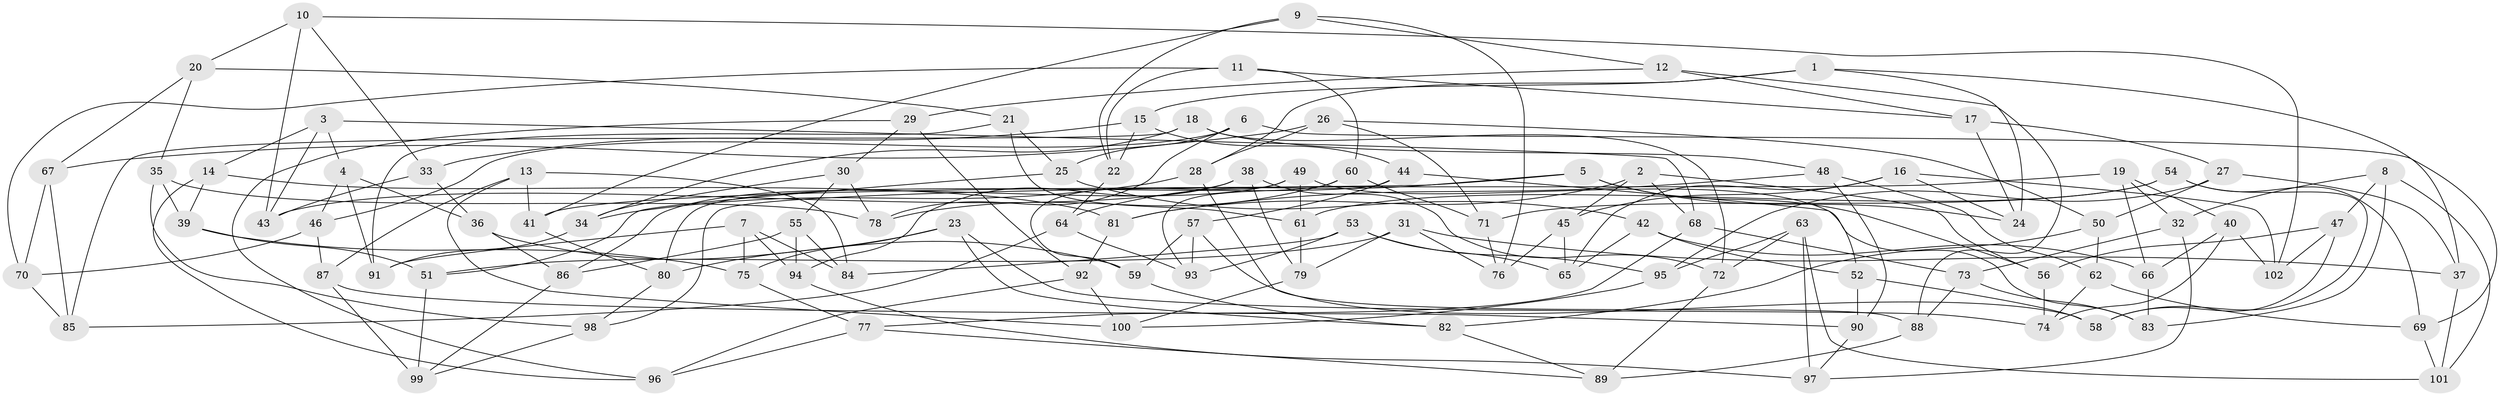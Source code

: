// Generated by graph-tools (version 1.1) at 2025/16/03/09/25 04:16:15]
// undirected, 102 vertices, 204 edges
graph export_dot {
graph [start="1"]
  node [color=gray90,style=filled];
  1;
  2;
  3;
  4;
  5;
  6;
  7;
  8;
  9;
  10;
  11;
  12;
  13;
  14;
  15;
  16;
  17;
  18;
  19;
  20;
  21;
  22;
  23;
  24;
  25;
  26;
  27;
  28;
  29;
  30;
  31;
  32;
  33;
  34;
  35;
  36;
  37;
  38;
  39;
  40;
  41;
  42;
  43;
  44;
  45;
  46;
  47;
  48;
  49;
  50;
  51;
  52;
  53;
  54;
  55;
  56;
  57;
  58;
  59;
  60;
  61;
  62;
  63;
  64;
  65;
  66;
  67;
  68;
  69;
  70;
  71;
  72;
  73;
  74;
  75;
  76;
  77;
  78;
  79;
  80;
  81;
  82;
  83;
  84;
  85;
  86;
  87;
  88;
  89;
  90;
  91;
  92;
  93;
  94;
  95;
  96;
  97;
  98;
  99;
  100;
  101;
  102;
  1 -- 37;
  1 -- 24;
  1 -- 28;
  1 -- 15;
  2 -- 45;
  2 -- 81;
  2 -- 68;
  2 -- 56;
  3 -- 68;
  3 -- 14;
  3 -- 4;
  3 -- 43;
  4 -- 46;
  4 -- 91;
  4 -- 36;
  5 -- 64;
  5 -- 98;
  5 -- 56;
  5 -- 24;
  6 -- 78;
  6 -- 69;
  6 -- 46;
  6 -- 25;
  7 -- 91;
  7 -- 94;
  7 -- 84;
  7 -- 75;
  8 -- 47;
  8 -- 83;
  8 -- 101;
  8 -- 32;
  9 -- 76;
  9 -- 12;
  9 -- 22;
  9 -- 41;
  10 -- 33;
  10 -- 102;
  10 -- 43;
  10 -- 20;
  11 -- 17;
  11 -- 60;
  11 -- 22;
  11 -- 70;
  12 -- 29;
  12 -- 88;
  12 -- 17;
  13 -- 100;
  13 -- 84;
  13 -- 41;
  13 -- 87;
  14 -- 96;
  14 -- 39;
  14 -- 81;
  15 -- 44;
  15 -- 33;
  15 -- 22;
  16 -- 45;
  16 -- 24;
  16 -- 102;
  16 -- 65;
  17 -- 27;
  17 -- 24;
  18 -- 72;
  18 -- 48;
  18 -- 34;
  18 -- 85;
  19 -- 40;
  19 -- 41;
  19 -- 32;
  19 -- 66;
  20 -- 35;
  20 -- 67;
  20 -- 21;
  21 -- 91;
  21 -- 61;
  21 -- 25;
  22 -- 64;
  23 -- 75;
  23 -- 80;
  23 -- 82;
  23 -- 74;
  25 -- 42;
  25 -- 51;
  26 -- 67;
  26 -- 28;
  26 -- 50;
  26 -- 71;
  27 -- 95;
  27 -- 50;
  27 -- 37;
  28 -- 88;
  28 -- 34;
  29 -- 30;
  29 -- 92;
  29 -- 96;
  30 -- 78;
  30 -- 34;
  30 -- 55;
  31 -- 51;
  31 -- 79;
  31 -- 76;
  31 -- 37;
  32 -- 97;
  32 -- 73;
  33 -- 43;
  33 -- 36;
  34 -- 91;
  35 -- 98;
  35 -- 78;
  35 -- 39;
  36 -- 86;
  36 -- 59;
  37 -- 101;
  38 -- 79;
  38 -- 72;
  38 -- 94;
  38 -- 43;
  39 -- 75;
  39 -- 51;
  40 -- 66;
  40 -- 74;
  40 -- 102;
  41 -- 80;
  42 -- 65;
  42 -- 66;
  42 -- 52;
  44 -- 52;
  44 -- 80;
  44 -- 57;
  45 -- 65;
  45 -- 76;
  46 -- 87;
  46 -- 70;
  47 -- 58;
  47 -- 102;
  47 -- 56;
  48 -- 90;
  48 -- 62;
  48 -- 81;
  49 -- 83;
  49 -- 61;
  49 -- 59;
  49 -- 86;
  50 -- 82;
  50 -- 62;
  51 -- 99;
  52 -- 58;
  52 -- 90;
  53 -- 65;
  53 -- 95;
  53 -- 93;
  53 -- 84;
  54 -- 58;
  54 -- 61;
  54 -- 69;
  54 -- 71;
  55 -- 84;
  55 -- 94;
  55 -- 86;
  56 -- 74;
  57 -- 59;
  57 -- 58;
  57 -- 93;
  59 -- 82;
  60 -- 78;
  60 -- 71;
  60 -- 93;
  61 -- 79;
  62 -- 69;
  62 -- 74;
  63 -- 101;
  63 -- 95;
  63 -- 97;
  63 -- 72;
  64 -- 85;
  64 -- 93;
  66 -- 83;
  67 -- 85;
  67 -- 70;
  68 -- 73;
  68 -- 77;
  69 -- 101;
  70 -- 85;
  71 -- 76;
  72 -- 89;
  73 -- 83;
  73 -- 88;
  75 -- 77;
  77 -- 96;
  77 -- 89;
  79 -- 100;
  80 -- 98;
  81 -- 92;
  82 -- 89;
  86 -- 99;
  87 -- 90;
  87 -- 99;
  88 -- 89;
  90 -- 97;
  92 -- 96;
  92 -- 100;
  94 -- 97;
  95 -- 100;
  98 -- 99;
}
